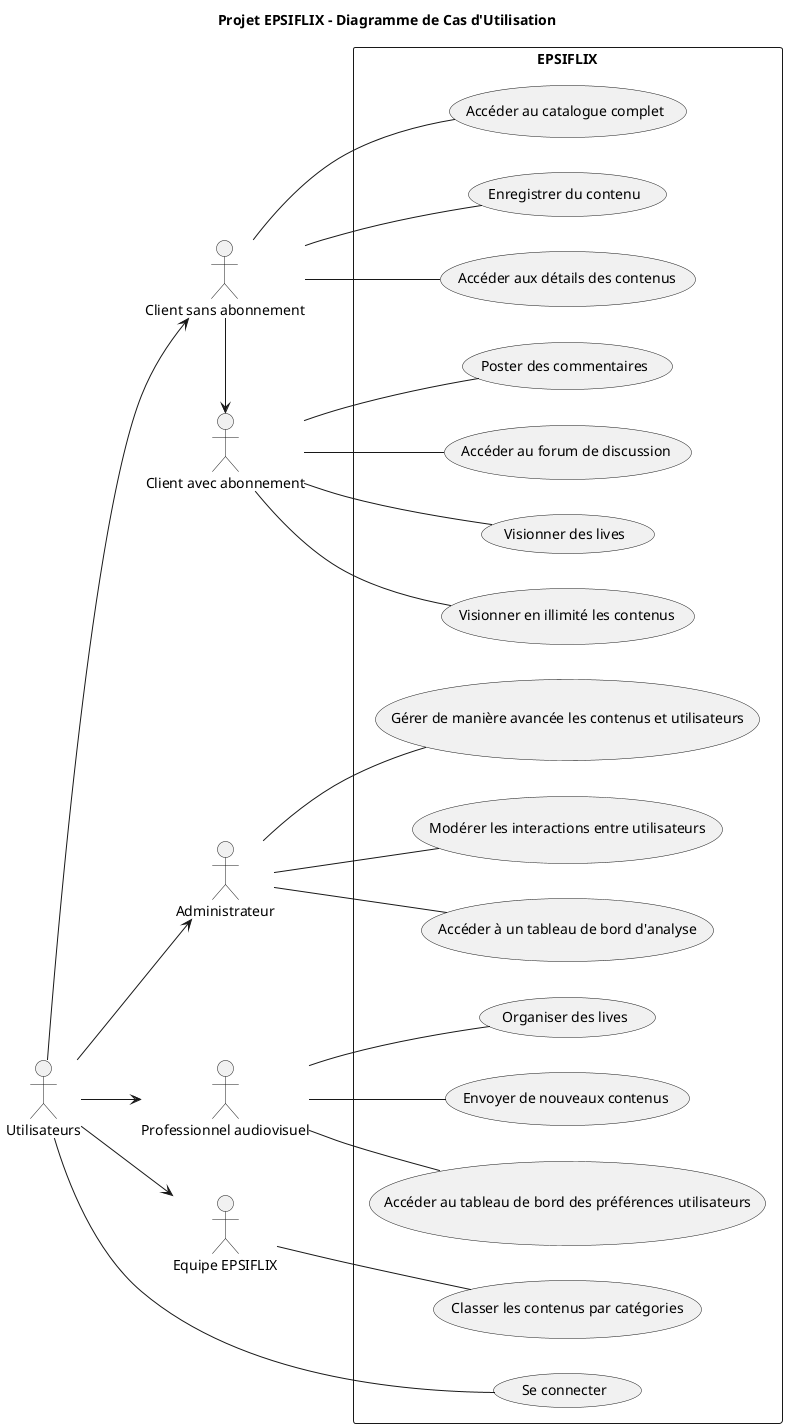 @startuml
left to right direction

title Projet EPSIFLIX - Diagramme de Cas d'Utilisation

actor Administrateur as Admin
actor "Client sans abonnement" as ClientSansAbonnement
actor "Client avec abonnement" as ClientAvecAbonnement
actor "Professionnel audiovisuel" as ProfessionnelAudiovisuel
actor "Equipe EPSIFLIX" as EquipeEPSIFLIX
actor Utilisateurs as Utilisateurs

rectangle EPSIFLIX {
    (Se connecter) as (Connexion)
    (Accéder au catalogue complet) as (Catalogue)
    (Enregistrer du contenu) as (Enregistrement)
    (Accéder aux détails des contenus) as (Détails)
    (Visionner en illimité les contenus) as (VisionnageIllimité)
    (Poster des commentaires) as (Commentaires)
    (Accéder au forum de discussion) as (Forum)
    (Accéder au tableau de bord des préférences utilisateurs) as (TableauDeBord)
    (Organiser des lives) as (Lives)
    (Visionner des lives) as (VisionnageLives)
    (Gérer de manière avancée les contenus et utilisateurs) as (GestionAvancée)
    (Modérer les interactions entre utilisateurs) as (Modération)
    (Accéder à un tableau de bord d'analyse) as (TableauDeBordAnalyse)
    (Classer les contenus par catégories) as (Classement)
    (Envoyer de nouveaux contenus) as (EnvoiContenus)
}

ClientSansAbonnement -> ClientAvecAbonnement
Utilisateurs --> ClientSansAbonnement
Utilisateurs --> ProfessionnelAudiovisuel
Utilisateurs --> Admin
Utilisateurs --> EquipeEPSIFLIX

Utilisateurs -- (Connexion)
ClientSansAbonnement -- (Catalogue)
ClientSansAbonnement -- (Enregistrement)
ClientSansAbonnement -- (Détails)
ClientAvecAbonnement -- (VisionnageIllimité)
ClientAvecAbonnement -- (Commentaires)
ClientAvecAbonnement -- (Forum)
ClientAvecAbonnement -- (VisionnageLives)
ProfessionnelAudiovisuel -- (TableauDeBord)
ProfessionnelAudiovisuel -- (Lives)
ProfessionnelAudiovisuel -- (EnvoiContenus)
Admin -- (GestionAvancée)
Admin -- (Modération)
Admin -- (TableauDeBordAnalyse)
EquipeEPSIFLIX -- (Classement)

@enduml
